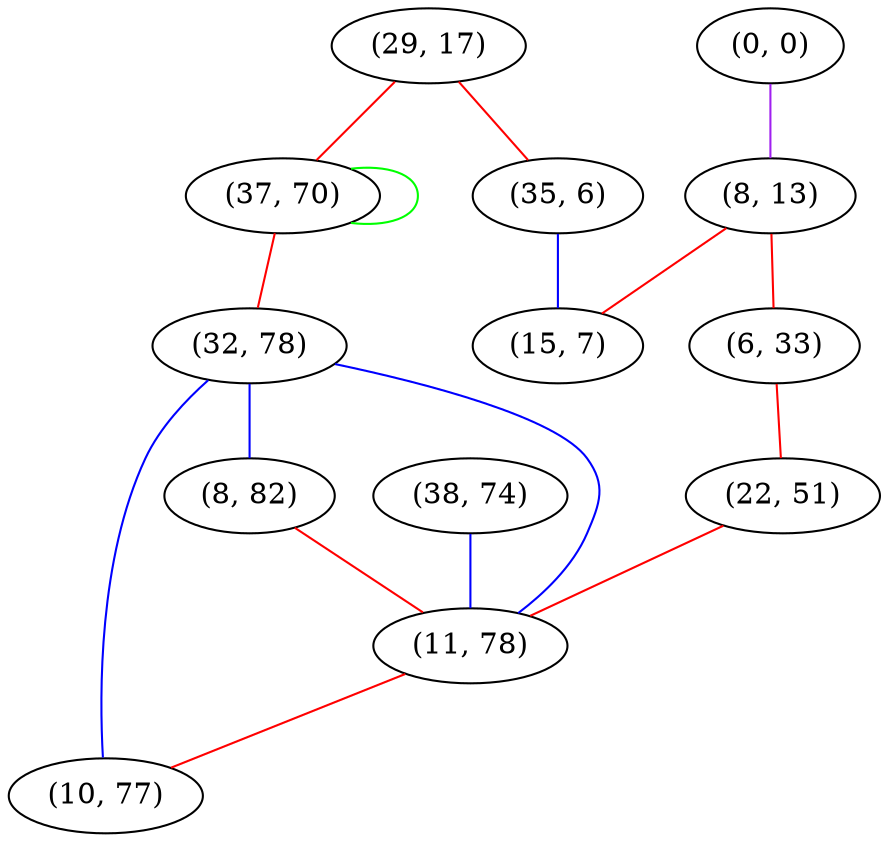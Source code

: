 graph "" {
"(29, 17)";
"(0, 0)";
"(8, 13)";
"(35, 6)";
"(37, 70)";
"(32, 78)";
"(6, 33)";
"(38, 74)";
"(22, 51)";
"(8, 82)";
"(11, 78)";
"(10, 77)";
"(15, 7)";
"(29, 17)" -- "(37, 70)"  [color=red, key=0, weight=1];
"(29, 17)" -- "(35, 6)"  [color=red, key=0, weight=1];
"(0, 0)" -- "(8, 13)"  [color=purple, key=0, weight=4];
"(8, 13)" -- "(6, 33)"  [color=red, key=0, weight=1];
"(8, 13)" -- "(15, 7)"  [color=red, key=0, weight=1];
"(35, 6)" -- "(15, 7)"  [color=blue, key=0, weight=3];
"(37, 70)" -- "(37, 70)"  [color=green, key=0, weight=2];
"(37, 70)" -- "(32, 78)"  [color=red, key=0, weight=1];
"(32, 78)" -- "(10, 77)"  [color=blue, key=0, weight=3];
"(32, 78)" -- "(8, 82)"  [color=blue, key=0, weight=3];
"(32, 78)" -- "(11, 78)"  [color=blue, key=0, weight=3];
"(6, 33)" -- "(22, 51)"  [color=red, key=0, weight=1];
"(38, 74)" -- "(11, 78)"  [color=blue, key=0, weight=3];
"(22, 51)" -- "(11, 78)"  [color=red, key=0, weight=1];
"(8, 82)" -- "(11, 78)"  [color=red, key=0, weight=1];
"(11, 78)" -- "(10, 77)"  [color=red, key=0, weight=1];
}
